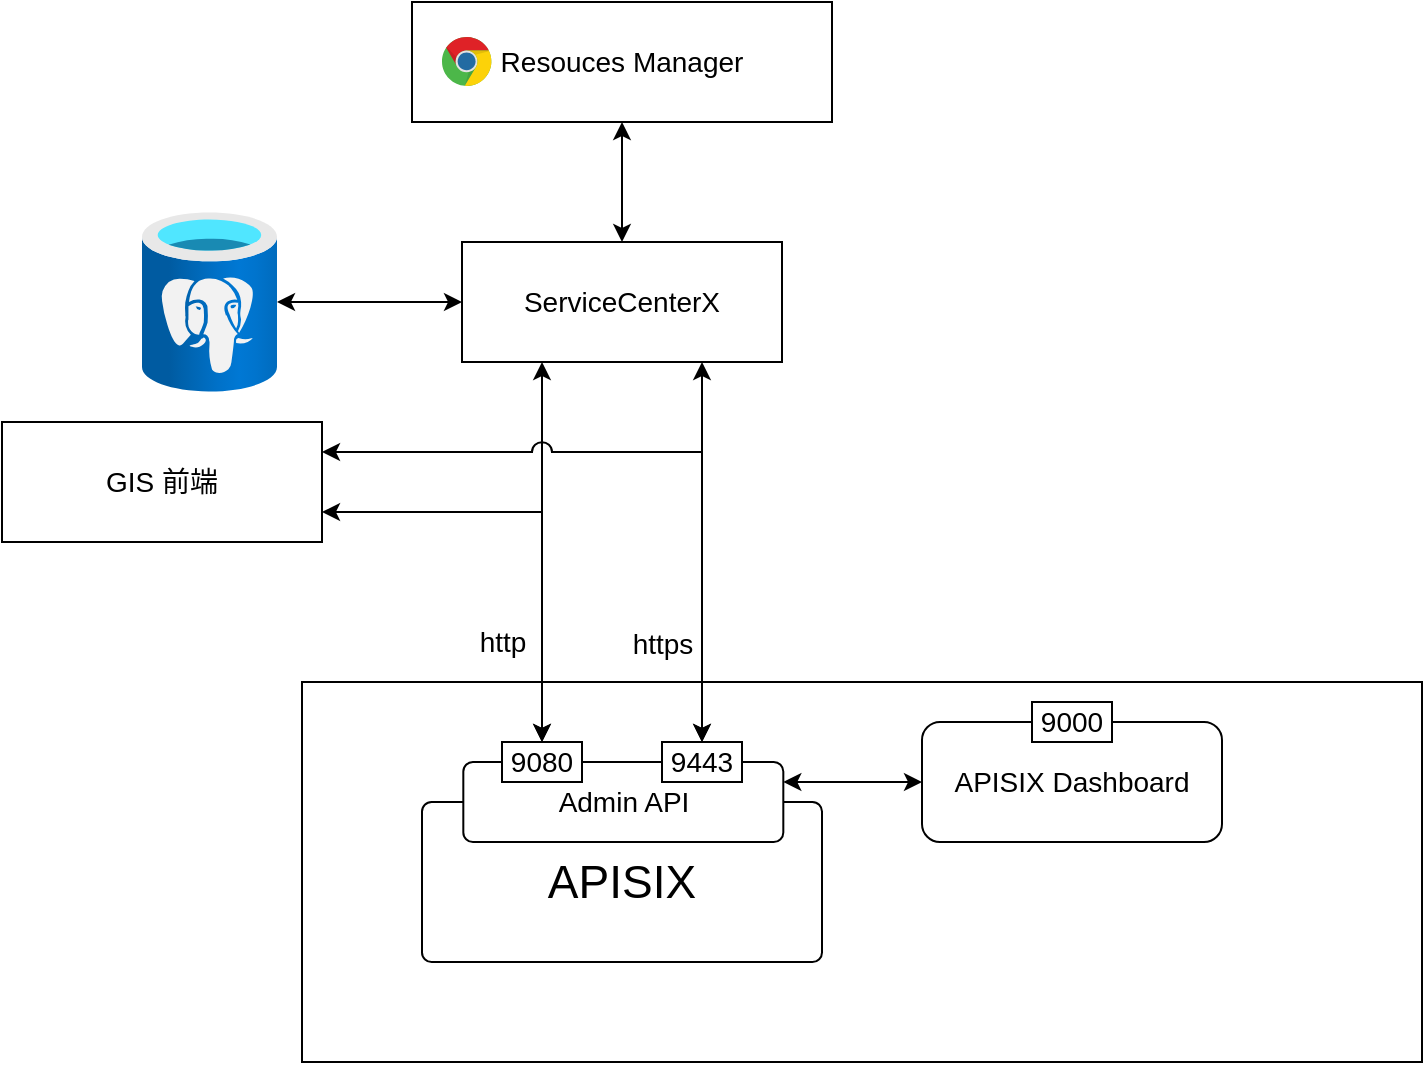 <mxfile version="20.4.1" type="github">
  <diagram id="e9moKl6Rp8YOU9BEZt6q" name="第 1 页">
    <mxGraphModel dx="1178" dy="1806" grid="1" gridSize="10" guides="1" tooltips="1" connect="1" arrows="1" fold="1" page="1" pageScale="1" pageWidth="827" pageHeight="1169" background="none" math="0" shadow="0">
      <root>
        <mxCell id="0" />
        <mxCell id="1" parent="0" />
        <mxCell id="w-KC4YoJ1CXvf5zeH__f-2" value="" style="rounded=0;whiteSpace=wrap;html=1;" vertex="1" parent="1">
          <mxGeometry x="390" y="170" width="560" height="190" as="geometry" />
        </mxCell>
        <mxCell id="w-KC4YoJ1CXvf5zeH__f-9" style="edgeStyle=orthogonalEdgeStyle;rounded=0;orthogonalLoop=1;jettySize=auto;html=1;exitX=0.5;exitY=1;exitDx=0;exitDy=0;strokeWidth=1;fontSize=14;fontColor=#000000;startArrow=classic;startFill=1;entryX=0.5;entryY=0;entryDx=0;entryDy=0;" edge="1" parent="1" source="w-KC4YoJ1CXvf5zeH__f-8" target="w-KC4YoJ1CXvf5zeH__f-10">
          <mxGeometry relative="1" as="geometry" />
        </mxCell>
        <mxCell id="w-KC4YoJ1CXvf5zeH__f-11" value="http" style="edgeStyle=orthogonalEdgeStyle;rounded=0;orthogonalLoop=1;jettySize=auto;html=1;exitX=0.25;exitY=1;exitDx=0;exitDy=0;entryX=0.5;entryY=0;entryDx=0;entryDy=0;strokeWidth=1;fontSize=14;fontColor=#000000;startArrow=classic;startFill=1;strokeColor=#000000;" edge="1" parent="1" source="w-KC4YoJ1CXvf5zeH__f-10" target="w-KC4YoJ1CXvf5zeH__f-30">
          <mxGeometry x="0.474" y="-20" relative="1" as="geometry">
            <mxPoint as="offset" />
          </mxGeometry>
        </mxCell>
        <mxCell id="w-KC4YoJ1CXvf5zeH__f-10" value="&lt;font color=&quot;#000000&quot;&gt;ServiceCenterX&lt;/font&gt;" style="rounded=0;whiteSpace=wrap;html=1;labelBackgroundColor=none;fontSize=14;fontColor=#0000CC;" vertex="1" parent="1">
          <mxGeometry x="470" y="-50" width="160" height="60" as="geometry" />
        </mxCell>
        <mxCell id="w-KC4YoJ1CXvf5zeH__f-46" style="edgeStyle=orthogonalEdgeStyle;rounded=0;orthogonalLoop=1;jettySize=auto;html=1;exitX=1;exitY=0.25;exitDx=0;exitDy=0;labelBackgroundColor=none;strokeColor=#000000;strokeWidth=1;fontSize=14;fontColor=#000000;startArrow=classic;startFill=1;" edge="1" parent="1" source="w-KC4YoJ1CXvf5zeH__f-43" target="w-KC4YoJ1CXvf5zeH__f-22">
          <mxGeometry relative="1" as="geometry" />
        </mxCell>
        <mxCell id="w-KC4YoJ1CXvf5zeH__f-49" style="edgeStyle=orthogonalEdgeStyle;rounded=0;orthogonalLoop=1;jettySize=auto;html=1;exitX=0.5;exitY=0;exitDx=0;exitDy=0;entryX=1;entryY=0.75;entryDx=0;entryDy=0;labelBackgroundColor=none;strokeColor=#000000;strokeWidth=1;fontSize=23;fontColor=#000000;startArrow=classic;startFill=1;" edge="1" parent="1" source="w-KC4YoJ1CXvf5zeH__f-30" target="w-KC4YoJ1CXvf5zeH__f-48">
          <mxGeometry relative="1" as="geometry" />
        </mxCell>
        <mxCell id="w-KC4YoJ1CXvf5zeH__f-51" style="edgeStyle=orthogonalEdgeStyle;rounded=0;orthogonalLoop=1;jettySize=auto;html=1;exitX=0.5;exitY=0;exitDx=0;exitDy=0;entryX=1;entryY=0.25;entryDx=0;entryDy=0;labelBackgroundColor=none;strokeColor=#000000;strokeWidth=1;fontSize=23;fontColor=#000000;startArrow=classic;startFill=1;jumpStyle=arc;jumpSize=10;" edge="1" parent="1" source="w-KC4YoJ1CXvf5zeH__f-31" target="w-KC4YoJ1CXvf5zeH__f-48">
          <mxGeometry relative="1" as="geometry" />
        </mxCell>
        <mxCell id="w-KC4YoJ1CXvf5zeH__f-54" style="edgeStyle=orthogonalEdgeStyle;rounded=0;jumpStyle=arc;orthogonalLoop=1;jettySize=auto;html=1;exitX=0.5;exitY=0;exitDx=0;exitDy=0;entryX=0.75;entryY=1;entryDx=0;entryDy=0;labelBackgroundColor=none;strokeColor=#000000;strokeWidth=1;fontSize=23;fontColor=#000000;startArrow=classic;startFill=1;" edge="1" parent="1" source="w-KC4YoJ1CXvf5zeH__f-31" target="w-KC4YoJ1CXvf5zeH__f-10">
          <mxGeometry relative="1" as="geometry" />
        </mxCell>
        <mxCell id="w-KC4YoJ1CXvf5zeH__f-55" value="https" style="edgeLabel;html=1;align=center;verticalAlign=middle;resizable=0;points=[];fontSize=14;fontColor=#000000;" vertex="1" connectable="0" parent="w-KC4YoJ1CXvf5zeH__f-54">
          <mxGeometry x="0.068" y="2" relative="1" as="geometry">
            <mxPoint x="-18" y="52" as="offset" />
          </mxGeometry>
        </mxCell>
        <mxCell id="w-KC4YoJ1CXvf5zeH__f-48" value="&lt;font color=&quot;#000000&quot;&gt;GIS 前端&lt;/font&gt;" style="rounded=0;whiteSpace=wrap;html=1;labelBackgroundColor=none;fontSize=14;fontColor=#0000CC;" vertex="1" parent="1">
          <mxGeometry x="240.0" y="40" width="160" height="60" as="geometry" />
        </mxCell>
        <mxCell id="w-KC4YoJ1CXvf5zeH__f-60" value="" style="edgeStyle=orthogonalEdgeStyle;rounded=0;jumpStyle=arc;orthogonalLoop=1;jettySize=auto;html=1;labelBackgroundColor=none;strokeColor=#000000;strokeWidth=1;fontSize=14;fontColor=#000000;startArrow=classic;startFill=1;" edge="1" parent="1" source="w-KC4YoJ1CXvf5zeH__f-58" target="w-KC4YoJ1CXvf5zeH__f-10">
          <mxGeometry relative="1" as="geometry" />
        </mxCell>
        <mxCell id="w-KC4YoJ1CXvf5zeH__f-58" value="" style="aspect=fixed;html=1;points=[];align=center;image;fontSize=12;image=img/lib/azure2/databases/Azure_Database_PostgreSQL_Server.svg;labelBackgroundColor=default;fontColor=#000000;" vertex="1" parent="1">
          <mxGeometry x="310" y="-65" width="67.5" height="90" as="geometry" />
        </mxCell>
        <mxCell id="w-KC4YoJ1CXvf5zeH__f-76" value="" style="group" vertex="1" connectable="0" parent="1">
          <mxGeometry x="445" y="-170" width="210" height="60" as="geometry" />
        </mxCell>
        <mxCell id="w-KC4YoJ1CXvf5zeH__f-8" value="&lt;font color=&quot;#000000&quot;&gt;Resouces Manager&lt;/font&gt;" style="rounded=0;whiteSpace=wrap;html=1;labelBackgroundColor=none;fontSize=14;fontColor=#0000CC;" vertex="1" parent="w-KC4YoJ1CXvf5zeH__f-76">
          <mxGeometry width="210" height="60" as="geometry" />
        </mxCell>
        <mxCell id="w-KC4YoJ1CXvf5zeH__f-75" value="" style="dashed=0;outlineConnect=0;html=1;align=center;labelPosition=center;verticalLabelPosition=bottom;verticalAlign=top;shape=mxgraph.weblogos.chrome;labelBackgroundColor=default;fontSize=14;fontColor=#000000;" vertex="1" parent="w-KC4YoJ1CXvf5zeH__f-76">
          <mxGeometry x="15.0" y="17.5" width="25" height="25" as="geometry" />
        </mxCell>
        <mxCell id="w-KC4YoJ1CXvf5zeH__f-80" value="" style="group" vertex="1" connectable="0" parent="1">
          <mxGeometry x="700" y="180" width="150" height="70" as="geometry" />
        </mxCell>
        <mxCell id="w-KC4YoJ1CXvf5zeH__f-22" value="APISIX Dashboard" style="rounded=1;whiteSpace=wrap;html=1;labelBackgroundColor=none;fontSize=14;fontColor=#000000;" vertex="1" parent="w-KC4YoJ1CXvf5zeH__f-80">
          <mxGeometry y="10" width="150" height="60" as="geometry" />
        </mxCell>
        <mxCell id="w-KC4YoJ1CXvf5zeH__f-36" value="9000" style="rounded=0;whiteSpace=wrap;html=1;labelBackgroundColor=default;fontSize=14;fontColor=#000000;" vertex="1" parent="w-KC4YoJ1CXvf5zeH__f-80">
          <mxGeometry x="55" width="40" height="20" as="geometry" />
        </mxCell>
        <mxCell id="w-KC4YoJ1CXvf5zeH__f-82" value="" style="group" vertex="1" connectable="0" parent="1">
          <mxGeometry x="450" y="200" width="200" height="110" as="geometry" />
        </mxCell>
        <mxCell id="w-KC4YoJ1CXvf5zeH__f-20" value="APISIX" style="rounded=1;whiteSpace=wrap;html=1;labelBackgroundColor=none;fontSize=23;fontColor=#000000;arcSize=6;" vertex="1" parent="w-KC4YoJ1CXvf5zeH__f-82">
          <mxGeometry y="30" width="200" height="80" as="geometry" />
        </mxCell>
        <mxCell id="w-KC4YoJ1CXvf5zeH__f-81" value="" style="group" vertex="1" connectable="0" parent="w-KC4YoJ1CXvf5zeH__f-82">
          <mxGeometry x="20.66" width="160.0" height="50" as="geometry" />
        </mxCell>
        <mxCell id="w-KC4YoJ1CXvf5zeH__f-43" value="Admin API" style="rounded=1;whiteSpace=wrap;html=1;labelBackgroundColor=default;fontSize=14;fontColor=#000000;arcSize=12;" vertex="1" parent="w-KC4YoJ1CXvf5zeH__f-81">
          <mxGeometry y="10" width="160" height="40" as="geometry" />
        </mxCell>
        <mxCell id="w-KC4YoJ1CXvf5zeH__f-30" value="9080" style="rounded=0;whiteSpace=wrap;html=1;labelBackgroundColor=default;fontSize=14;fontColor=#000000;" vertex="1" parent="w-KC4YoJ1CXvf5zeH__f-81">
          <mxGeometry x="19.34" width="40" height="20" as="geometry" />
        </mxCell>
        <mxCell id="w-KC4YoJ1CXvf5zeH__f-31" value="9443" style="rounded=0;whiteSpace=wrap;html=1;labelBackgroundColor=default;fontSize=14;fontColor=#000000;" vertex="1" parent="w-KC4YoJ1CXvf5zeH__f-81">
          <mxGeometry x="99.34" width="40" height="20" as="geometry" />
        </mxCell>
      </root>
    </mxGraphModel>
  </diagram>
</mxfile>
